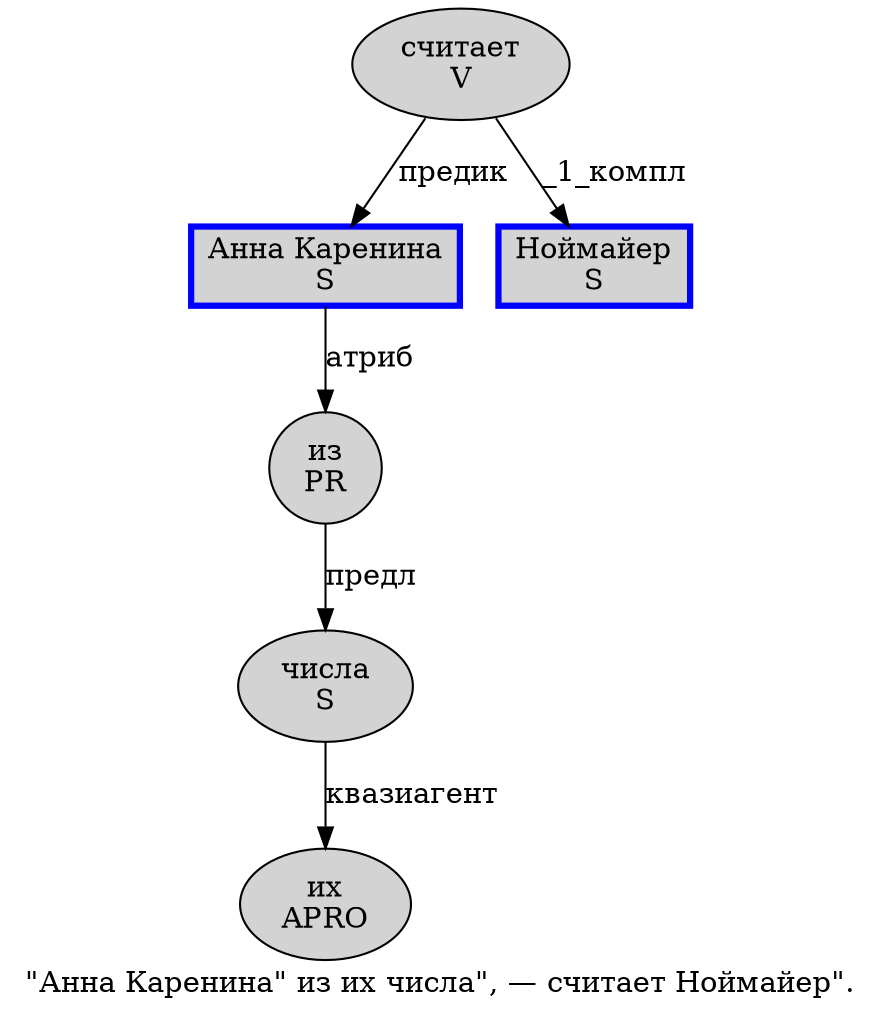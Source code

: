 digraph SENTENCE_118 {
	graph [label="\"Анна Каренина\" из их числа\", — считает Ноймайер\"."]
	node [style=filled]
		1 [label="Анна Каренина
S" color=blue fillcolor=lightgray penwidth=3 shape=box]
		3 [label="из
PR" color="" fillcolor=lightgray penwidth=1 shape=ellipse]
		4 [label="их
APRO" color="" fillcolor=lightgray penwidth=1 shape=ellipse]
		5 [label="числа
S" color="" fillcolor=lightgray penwidth=1 shape=ellipse]
		9 [label="считает
V" color="" fillcolor=lightgray penwidth=1 shape=ellipse]
		10 [label="Ноймайер
S" color=blue fillcolor=lightgray penwidth=3 shape=box]
			1 -> 3 [label="атриб"]
			9 -> 1 [label="предик"]
			9 -> 10 [label="_1_компл"]
			5 -> 4 [label="квазиагент"]
			3 -> 5 [label="предл"]
}